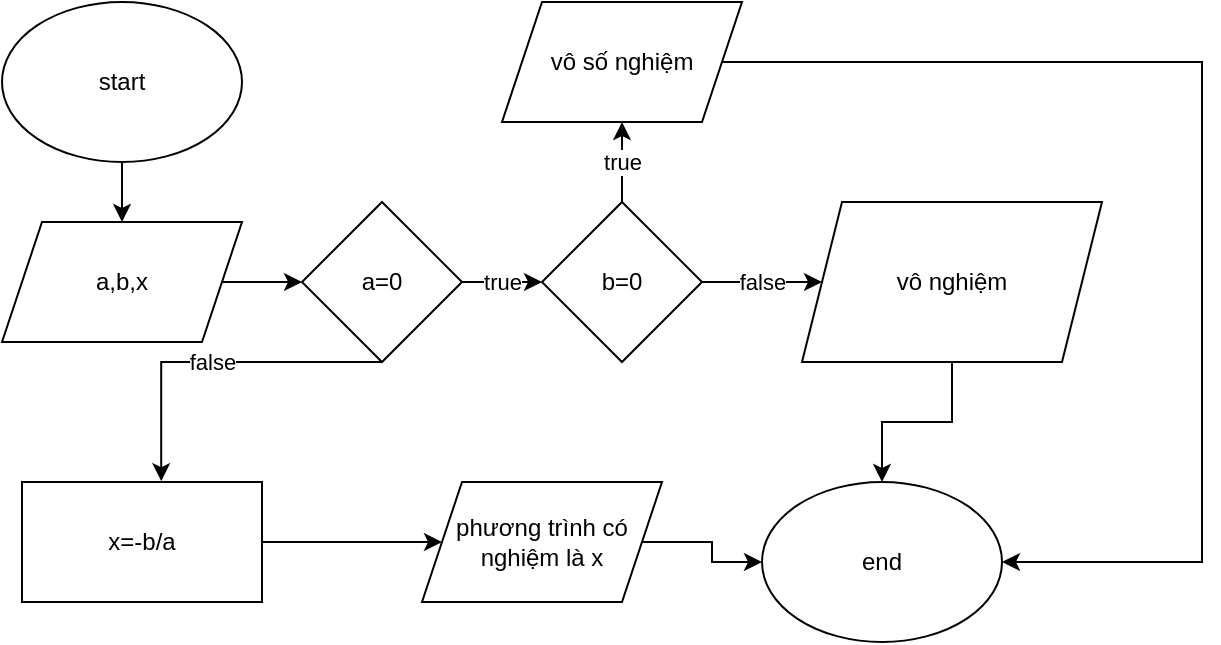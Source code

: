 <mxfile version="22.0.8" type="device">
  <diagram id="j-oMl0y-0RbTXvxWIbYS" name="Page-1">
    <mxGraphModel dx="1050" dy="662" grid="1" gridSize="10" guides="1" tooltips="1" connect="1" arrows="1" fold="1" page="1" pageScale="1" pageWidth="850" pageHeight="1100" math="0" shadow="0">
      <root>
        <mxCell id="0" />
        <mxCell id="1" parent="0" />
        <mxCell id="yey0bKSUoPtyTXpQ5rtE-11" value="" style="edgeStyle=orthogonalEdgeStyle;rounded=0;orthogonalLoop=1;jettySize=auto;html=1;" edge="1" parent="1" source="yey0bKSUoPtyTXpQ5rtE-2" target="yey0bKSUoPtyTXpQ5rtE-3">
          <mxGeometry relative="1" as="geometry" />
        </mxCell>
        <mxCell id="yey0bKSUoPtyTXpQ5rtE-2" value="start" style="ellipse;whiteSpace=wrap;html=1;" vertex="1" parent="1">
          <mxGeometry x="140" y="320" width="120" height="80" as="geometry" />
        </mxCell>
        <mxCell id="yey0bKSUoPtyTXpQ5rtE-12" value="" style="edgeStyle=orthogonalEdgeStyle;rounded=0;orthogonalLoop=1;jettySize=auto;html=1;" edge="1" parent="1" source="yey0bKSUoPtyTXpQ5rtE-3" target="yey0bKSUoPtyTXpQ5rtE-4">
          <mxGeometry relative="1" as="geometry" />
        </mxCell>
        <mxCell id="yey0bKSUoPtyTXpQ5rtE-3" value="a,b,x" style="shape=parallelogram;perimeter=parallelogramPerimeter;whiteSpace=wrap;html=1;fixedSize=1;" vertex="1" parent="1">
          <mxGeometry x="140" y="430" width="120" height="60" as="geometry" />
        </mxCell>
        <mxCell id="yey0bKSUoPtyTXpQ5rtE-13" value="true" style="edgeStyle=orthogonalEdgeStyle;rounded=0;orthogonalLoop=1;jettySize=auto;html=1;" edge="1" parent="1" source="yey0bKSUoPtyTXpQ5rtE-4" target="yey0bKSUoPtyTXpQ5rtE-5">
          <mxGeometry relative="1" as="geometry" />
        </mxCell>
        <mxCell id="yey0bKSUoPtyTXpQ5rtE-4" value="a=0" style="rhombus;whiteSpace=wrap;html=1;" vertex="1" parent="1">
          <mxGeometry x="290" y="420" width="80" height="80" as="geometry" />
        </mxCell>
        <mxCell id="yey0bKSUoPtyTXpQ5rtE-14" value="false" style="edgeStyle=orthogonalEdgeStyle;rounded=0;orthogonalLoop=1;jettySize=auto;html=1;" edge="1" parent="1" source="yey0bKSUoPtyTXpQ5rtE-5" target="yey0bKSUoPtyTXpQ5rtE-7">
          <mxGeometry relative="1" as="geometry">
            <Array as="points">
              <mxPoint x="510" y="460" />
              <mxPoint x="510" y="460" />
            </Array>
          </mxGeometry>
        </mxCell>
        <mxCell id="yey0bKSUoPtyTXpQ5rtE-15" value="true" style="edgeStyle=orthogonalEdgeStyle;rounded=0;orthogonalLoop=1;jettySize=auto;html=1;" edge="1" parent="1" source="yey0bKSUoPtyTXpQ5rtE-5" target="yey0bKSUoPtyTXpQ5rtE-6">
          <mxGeometry relative="1" as="geometry" />
        </mxCell>
        <mxCell id="yey0bKSUoPtyTXpQ5rtE-5" value="b=0" style="rhombus;whiteSpace=wrap;html=1;" vertex="1" parent="1">
          <mxGeometry x="410" y="420" width="80" height="80" as="geometry" />
        </mxCell>
        <mxCell id="yey0bKSUoPtyTXpQ5rtE-17" style="edgeStyle=orthogonalEdgeStyle;rounded=0;orthogonalLoop=1;jettySize=auto;html=1;entryX=1;entryY=0.5;entryDx=0;entryDy=0;" edge="1" parent="1" source="yey0bKSUoPtyTXpQ5rtE-6" target="yey0bKSUoPtyTXpQ5rtE-8">
          <mxGeometry relative="1" as="geometry">
            <Array as="points">
              <mxPoint x="740" y="350" />
              <mxPoint x="740" y="600" />
            </Array>
          </mxGeometry>
        </mxCell>
        <mxCell id="yey0bKSUoPtyTXpQ5rtE-6" value="vô số nghiệm" style="shape=parallelogram;perimeter=parallelogramPerimeter;whiteSpace=wrap;html=1;fixedSize=1;" vertex="1" parent="1">
          <mxGeometry x="390" y="320" width="120" height="60" as="geometry" />
        </mxCell>
        <mxCell id="yey0bKSUoPtyTXpQ5rtE-16" value="" style="edgeStyle=orthogonalEdgeStyle;rounded=0;orthogonalLoop=1;jettySize=auto;html=1;" edge="1" parent="1" source="yey0bKSUoPtyTXpQ5rtE-7" target="yey0bKSUoPtyTXpQ5rtE-8">
          <mxGeometry relative="1" as="geometry" />
        </mxCell>
        <mxCell id="yey0bKSUoPtyTXpQ5rtE-7" value="vô nghiệm" style="shape=parallelogram;perimeter=parallelogramPerimeter;whiteSpace=wrap;html=1;fixedSize=1;" vertex="1" parent="1">
          <mxGeometry x="540" y="420" width="150" height="80" as="geometry" />
        </mxCell>
        <mxCell id="yey0bKSUoPtyTXpQ5rtE-8" value="end" style="ellipse;whiteSpace=wrap;html=1;" vertex="1" parent="1">
          <mxGeometry x="520" y="560" width="120" height="80" as="geometry" />
        </mxCell>
        <mxCell id="yey0bKSUoPtyTXpQ5rtE-19" value="" style="edgeStyle=orthogonalEdgeStyle;rounded=0;orthogonalLoop=1;jettySize=auto;html=1;" edge="1" parent="1" source="yey0bKSUoPtyTXpQ5rtE-9" target="yey0bKSUoPtyTXpQ5rtE-10">
          <mxGeometry relative="1" as="geometry" />
        </mxCell>
        <mxCell id="yey0bKSUoPtyTXpQ5rtE-9" value="x=-b/a" style="rounded=0;whiteSpace=wrap;html=1;" vertex="1" parent="1">
          <mxGeometry x="150" y="560" width="120" height="60" as="geometry" />
        </mxCell>
        <mxCell id="yey0bKSUoPtyTXpQ5rtE-18" value="" style="edgeStyle=orthogonalEdgeStyle;rounded=0;orthogonalLoop=1;jettySize=auto;html=1;" edge="1" parent="1" source="yey0bKSUoPtyTXpQ5rtE-10" target="yey0bKSUoPtyTXpQ5rtE-8">
          <mxGeometry relative="1" as="geometry" />
        </mxCell>
        <mxCell id="yey0bKSUoPtyTXpQ5rtE-10" value="phương trình có nghiệm là x" style="shape=parallelogram;perimeter=parallelogramPerimeter;whiteSpace=wrap;html=1;fixedSize=1;" vertex="1" parent="1">
          <mxGeometry x="350" y="560" width="120" height="60" as="geometry" />
        </mxCell>
        <mxCell id="yey0bKSUoPtyTXpQ5rtE-20" value="false" style="edgeStyle=orthogonalEdgeStyle;rounded=0;orthogonalLoop=1;jettySize=auto;html=1;entryX=0.58;entryY=-0.007;entryDx=0;entryDy=0;entryPerimeter=0;" edge="1" parent="1" source="yey0bKSUoPtyTXpQ5rtE-4" target="yey0bKSUoPtyTXpQ5rtE-9">
          <mxGeometry relative="1" as="geometry">
            <Array as="points">
              <mxPoint x="220" y="500" />
            </Array>
          </mxGeometry>
        </mxCell>
      </root>
    </mxGraphModel>
  </diagram>
</mxfile>
